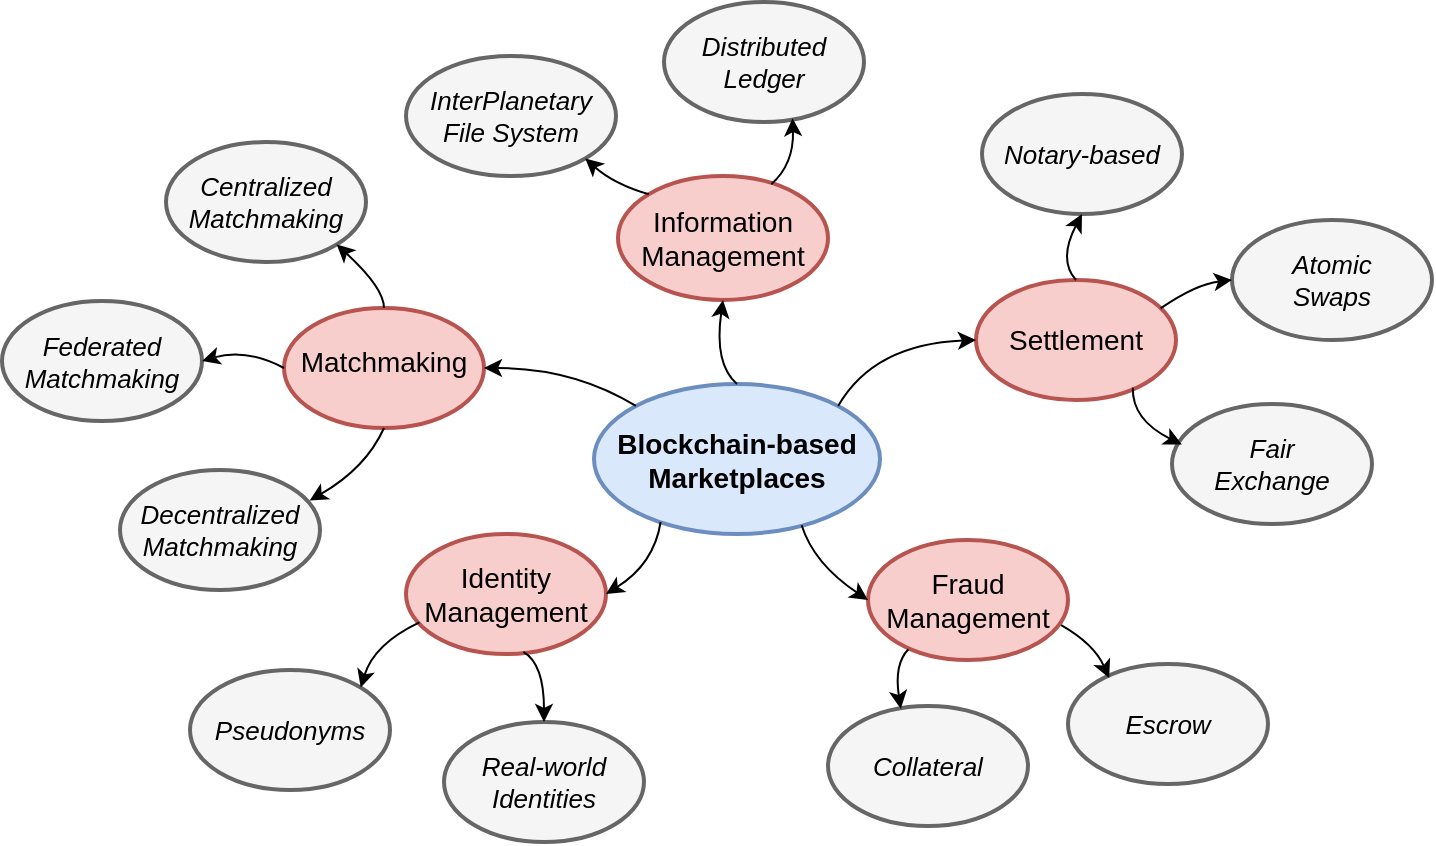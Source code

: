 <mxfile version="13.6.0" type="device"><diagram id="Nb0UJic_zVMFBNj9JYfU" name="Page-1"><mxGraphModel dx="1722" dy="983" grid="1" gridSize="10" guides="1" tooltips="1" connect="1" arrows="1" fold="1" page="1" pageScale="1" pageWidth="827" pageHeight="1169" math="0" shadow="0"><root><mxCell id="0"/><mxCell id="1" parent="0"/><mxCell id="RnnyNMMiugjP9PfToUdR-1" value="Blockchain-based&lt;br style=&quot;font-size: 14px&quot;&gt;Marketplaces" style="ellipse;whiteSpace=wrap;html=1;strokeWidth=2;fillColor=#dae8fc;strokeColor=#6c8ebf;fontStyle=1;fontSize=14;" parent="1" vertex="1"><mxGeometry x="420" y="260" width="143" height="75" as="geometry"/></mxCell><mxCell id="RnnyNMMiugjP9PfToUdR-2" value="Matchmaking" style="ellipse;whiteSpace=wrap;html=1;strokeWidth=2;fontStyle=0;fillColor=#f8cecc;strokeColor=#b85450;fontSize=14;spacingTop=-7;" parent="1" vertex="1"><mxGeometry x="265" y="222" width="100" height="60" as="geometry"/></mxCell><mxCell id="RnnyNMMiugjP9PfToUdR-9" value="Identity&lt;br&gt;Management" style="ellipse;whiteSpace=wrap;html=1;strokeWidth=2;fontStyle=0;fillColor=#f8cecc;strokeColor=#b85450;fontSize=14;" parent="1" vertex="1"><mxGeometry x="326" y="335" width="100" height="60" as="geometry"/></mxCell><mxCell id="RnnyNMMiugjP9PfToUdR-10" value="Settlement" style="ellipse;whiteSpace=wrap;html=1;strokeWidth=2;fontStyle=0;fillColor=#f8cecc;strokeColor=#b85450;fontSize=14;" parent="1" vertex="1"><mxGeometry x="611" y="208" width="100" height="60" as="geometry"/></mxCell><mxCell id="RnnyNMMiugjP9PfToUdR-11" value="Fraud&lt;br&gt;Management" style="ellipse;whiteSpace=wrap;html=1;strokeWidth=2;fontStyle=0;fillColor=#f8cecc;strokeColor=#b85450;fontSize=14;" parent="1" vertex="1"><mxGeometry x="557" y="338" width="100" height="60" as="geometry"/></mxCell><mxCell id="RnnyNMMiugjP9PfToUdR-12" value="Decentralized&lt;br style=&quot;font-size: 13px;&quot;&gt;Matchmaking" style="ellipse;whiteSpace=wrap;html=1;strokeWidth=2;fontStyle=2;fillColor=#f5f5f5;strokeColor=#666666;fontColor=#000000;fontSize=13;" parent="1" vertex="1"><mxGeometry x="183" y="303" width="100" height="60" as="geometry"/></mxCell><mxCell id="RnnyNMMiugjP9PfToUdR-13" value="Federated&lt;br style=&quot;font-size: 13px;&quot;&gt;Matchmaking" style="ellipse;whiteSpace=wrap;html=1;strokeWidth=2;fontStyle=2;fillColor=#f5f5f5;strokeColor=#666666;fontColor=#000000;fontSize=13;" parent="1" vertex="1"><mxGeometry x="124" y="218.5" width="100" height="60" as="geometry"/></mxCell><mxCell id="RnnyNMMiugjP9PfToUdR-14" value="Centralized&lt;br style=&quot;font-size: 13px;&quot;&gt;Matchmaking" style="ellipse;whiteSpace=wrap;html=1;strokeWidth=2;fontStyle=2;fillColor=#f5f5f5;strokeColor=#666666;fontColor=#000000;fontSize=13;" parent="1" vertex="1"><mxGeometry x="206" y="139" width="100" height="60" as="geometry"/></mxCell><mxCell id="RnnyNMMiugjP9PfToUdR-18" value="Atomic&lt;br style=&quot;font-size: 13px;&quot;&gt;Swaps" style="ellipse;whiteSpace=wrap;html=1;strokeWidth=2;fontStyle=2;fillColor=#f5f5f5;strokeColor=#666666;fontColor=#000000;fontSize=13;" parent="1" vertex="1"><mxGeometry x="739" y="178" width="100" height="60" as="geometry"/></mxCell><mxCell id="RnnyNMMiugjP9PfToUdR-19" value="Fair&lt;br style=&quot;font-size: 13px;&quot;&gt;Exchange" style="ellipse;whiteSpace=wrap;html=1;strokeWidth=2;fontStyle=2;fillColor=#f5f5f5;strokeColor=#666666;fontColor=#000000;fontSize=13;" parent="1" vertex="1"><mxGeometry x="709" y="270" width="100" height="60" as="geometry"/></mxCell><mxCell id="RnnyNMMiugjP9PfToUdR-22" value="Notary-based" style="ellipse;whiteSpace=wrap;html=1;strokeWidth=2;fontStyle=2;fillColor=#f5f5f5;strokeColor=#666666;fontColor=#000000;fontSize=13;" parent="1" vertex="1"><mxGeometry x="614" y="115" width="100" height="60" as="geometry"/></mxCell><mxCell id="jwWOGtlvmaFQUedcoXoC-1" value="" style="endArrow=classic;html=1;fontSize=13;entryX=1;entryY=0.5;entryDx=0;entryDy=0;strokeWidth=1;curved=1;exitX=0;exitY=0;exitDx=0;exitDy=0;" parent="1" source="RnnyNMMiugjP9PfToUdR-1" target="RnnyNMMiugjP9PfToUdR-2" edge="1"><mxGeometry width="50" height="50" relative="1" as="geometry"><mxPoint x="450" y="230" as="sourcePoint"/><mxPoint x="450" y="220" as="targetPoint"/><Array as="points"><mxPoint x="410" y="252"/></Array></mxGeometry></mxCell><mxCell id="jwWOGtlvmaFQUedcoXoC-2" value="" style="endArrow=classic;html=1;strokeWidth=1;fontSize=13;exitX=1;exitY=0;exitDx=0;exitDy=0;entryX=0;entryY=0.5;entryDx=0;entryDy=0;curved=1;" parent="1" source="RnnyNMMiugjP9PfToUdR-1" target="RnnyNMMiugjP9PfToUdR-10" edge="1"><mxGeometry width="50" height="50" relative="1" as="geometry"><mxPoint x="570" y="330" as="sourcePoint"/><mxPoint x="620" y="280" as="targetPoint"/><Array as="points"><mxPoint x="560" y="240"/></Array></mxGeometry></mxCell><mxCell id="jwWOGtlvmaFQUedcoXoC-3" value="" style="endArrow=classic;html=1;strokeWidth=1;fontSize=13;exitX=0.233;exitY=0.92;exitDx=0;exitDy=0;entryX=1;entryY=0.5;entryDx=0;entryDy=0;curved=1;exitPerimeter=0;" parent="1" source="RnnyNMMiugjP9PfToUdR-1" target="RnnyNMMiugjP9PfToUdR-9" edge="1"><mxGeometry width="50" height="50" relative="1" as="geometry"><mxPoint x="440" y="460" as="sourcePoint"/><mxPoint x="490" y="410" as="targetPoint"/><Array as="points"><mxPoint x="450" y="350"/></Array></mxGeometry></mxCell><mxCell id="jwWOGtlvmaFQUedcoXoC-4" value="" style="endArrow=classic;html=1;strokeWidth=1;fontSize=13;entryX=0;entryY=0.5;entryDx=0;entryDy=0;curved=1;exitX=0.726;exitY=0.942;exitDx=0;exitDy=0;exitPerimeter=0;" parent="1" source="RnnyNMMiugjP9PfToUdR-1" target="RnnyNMMiugjP9PfToUdR-11" edge="1"><mxGeometry width="50" height="50" relative="1" as="geometry"><mxPoint x="500" y="360" as="sourcePoint"/><mxPoint x="600" y="460" as="targetPoint"/><Array as="points"><mxPoint x="530" y="350"/></Array></mxGeometry></mxCell><mxCell id="jwWOGtlvmaFQUedcoXoC-5" value="" style="endArrow=classic;html=1;strokeWidth=1;fontSize=13;exitX=0.5;exitY=0;exitDx=0;exitDy=0;entryX=0.5;entryY=1;entryDx=0;entryDy=0;curved=1;" parent="1" source="RnnyNMMiugjP9PfToUdR-10" target="RnnyNMMiugjP9PfToUdR-22" edge="1"><mxGeometry width="50" height="50" relative="1" as="geometry"><mxPoint x="471" y="158" as="sourcePoint"/><mxPoint x="521" y="108" as="targetPoint"/><Array as="points"><mxPoint x="652" y="198"/></Array></mxGeometry></mxCell><mxCell id="jwWOGtlvmaFQUedcoXoC-7" value="" style="endArrow=classic;html=1;strokeWidth=1;fontSize=13;entryX=0;entryY=0.5;entryDx=0;entryDy=0;exitX=0.923;exitY=0.236;exitDx=0;exitDy=0;curved=1;exitPerimeter=0;" parent="1" source="RnnyNMMiugjP9PfToUdR-10" target="RnnyNMMiugjP9PfToUdR-18" edge="1"><mxGeometry width="50" height="50" relative="1" as="geometry"><mxPoint x="481" y="118" as="sourcePoint"/><mxPoint x="531" y="68" as="targetPoint"/><Array as="points"><mxPoint x="721" y="210"/></Array></mxGeometry></mxCell><mxCell id="jwWOGtlvmaFQUedcoXoC-8" value="" style="endArrow=classic;html=1;strokeWidth=1;fontSize=13;exitX=0.784;exitY=0.897;exitDx=0;exitDy=0;entryX=0.049;entryY=0.337;entryDx=0;entryDy=0;curved=1;exitPerimeter=0;entryPerimeter=0;" parent="1" source="RnnyNMMiugjP9PfToUdR-10" target="RnnyNMMiugjP9PfToUdR-19" edge="1"><mxGeometry width="50" height="50" relative="1" as="geometry"><mxPoint x="751" y="418" as="sourcePoint"/><mxPoint x="801" y="368" as="targetPoint"/><Array as="points"><mxPoint x="689" y="278"/></Array></mxGeometry></mxCell><mxCell id="jwWOGtlvmaFQUedcoXoC-9" value="" style="endArrow=classic;html=1;strokeWidth=1;fontSize=13;entryX=1;entryY=1;entryDx=0;entryDy=0;exitX=0.5;exitY=0;exitDx=0;exitDy=0;curved=1;" parent="1" source="RnnyNMMiugjP9PfToUdR-2" target="RnnyNMMiugjP9PfToUdR-14" edge="1"><mxGeometry width="50" height="50" relative="1" as="geometry"><mxPoint x="376" y="212" as="sourcePoint"/><mxPoint x="426" y="162" as="targetPoint"/><Array as="points"><mxPoint x="315" y="212"/></Array></mxGeometry></mxCell><mxCell id="jwWOGtlvmaFQUedcoXoC-10" value="" style="endArrow=classic;html=1;strokeWidth=1;fontSize=13;exitX=0;exitY=0.5;exitDx=0;exitDy=0;entryX=1;entryY=0.5;entryDx=0;entryDy=0;curved=1;" parent="1" source="RnnyNMMiugjP9PfToUdR-2" target="RnnyNMMiugjP9PfToUdR-13" edge="1"><mxGeometry width="50" height="50" relative="1" as="geometry"><mxPoint x="116" y="382" as="sourcePoint"/><mxPoint x="166" y="332" as="targetPoint"/><Array as="points"><mxPoint x="246" y="242"/></Array></mxGeometry></mxCell><mxCell id="jwWOGtlvmaFQUedcoXoC-11" value="" style="endArrow=classic;html=1;strokeWidth=1;fontSize=13;exitX=0.5;exitY=1;exitDx=0;exitDy=0;entryX=0.948;entryY=0.255;entryDx=0;entryDy=0;curved=1;entryPerimeter=0;" parent="1" source="RnnyNMMiugjP9PfToUdR-2" target="RnnyNMMiugjP9PfToUdR-12" edge="1"><mxGeometry width="50" height="50" relative="1" as="geometry"><mxPoint x="146" y="432" as="sourcePoint"/><mxPoint x="196" y="382" as="targetPoint"/><Array as="points"><mxPoint x="306" y="302"/></Array></mxGeometry></mxCell><mxCell id="q30LQ6y2VLx8GU2Z-uhl-1" value="Information&lt;br&gt;Management" style="ellipse;whiteSpace=wrap;html=1;strokeWidth=2;fontStyle=0;fillColor=#f8cecc;strokeColor=#b85450;fontSize=14;" parent="1" vertex="1"><mxGeometry x="432" y="156" width="105" height="62" as="geometry"/></mxCell><mxCell id="q30LQ6y2VLx8GU2Z-uhl-2" value="InterPlanetary&lt;br&gt;File System" style="ellipse;whiteSpace=wrap;html=1;strokeWidth=2;fontStyle=2;fillColor=#f5f5f5;strokeColor=#666666;fontColor=#000000;fontSize=13;" parent="1" vertex="1"><mxGeometry x="326" y="96" width="105" height="60" as="geometry"/></mxCell><mxCell id="q30LQ6y2VLx8GU2Z-uhl-4" value="" style="endArrow=classic;html=1;strokeWidth=1;fontSize=13;entryX=0.5;entryY=1;entryDx=0;entryDy=0;curved=1;exitX=0.5;exitY=0;exitDx=0;exitDy=0;" parent="1" source="RnnyNMMiugjP9PfToUdR-1" target="q30LQ6y2VLx8GU2Z-uhl-1" edge="1"><mxGeometry width="50" height="50" relative="1" as="geometry"><mxPoint x="460" y="450" as="sourcePoint"/><mxPoint x="540" y="444.35" as="targetPoint"/><Array as="points"><mxPoint x="480" y="250"/></Array></mxGeometry></mxCell><mxCell id="q30LQ6y2VLx8GU2Z-uhl-5" value="Escrow" style="ellipse;whiteSpace=wrap;html=1;strokeWidth=2;fontStyle=2;fillColor=#f5f5f5;strokeColor=#666666;fontColor=#000000;fontSize=13;" parent="1" vertex="1"><mxGeometry x="657" y="400" width="100" height="60" as="geometry"/></mxCell><mxCell id="q30LQ6y2VLx8GU2Z-uhl-7" value="Collateral" style="ellipse;whiteSpace=wrap;html=1;strokeWidth=2;fontStyle=2;fillColor=#f5f5f5;strokeColor=#666666;fontColor=#000000;fontSize=13;" parent="1" vertex="1"><mxGeometry x="537" y="421" width="100" height="60" as="geometry"/></mxCell><mxCell id="q30LQ6y2VLx8GU2Z-uhl-9" value="" style="endArrow=classic;html=1;strokeWidth=1;fontSize=13;entryX=1;entryY=1;entryDx=0;entryDy=0;exitX=0;exitY=0;exitDx=0;exitDy=0;curved=1;" parent="1" source="q30LQ6y2VLx8GU2Z-uhl-1" target="q30LQ6y2VLx8GU2Z-uhl-2" edge="1"><mxGeometry width="50" height="50" relative="1" as="geometry"><mxPoint x="413.64" y="187.79" as="sourcePoint"/><mxPoint x="389.995" y="156.003" as="targetPoint"/><Array as="points"><mxPoint x="430" y="160"/></Array></mxGeometry></mxCell><mxCell id="q30LQ6y2VLx8GU2Z-uhl-12" value="" style="endArrow=classic;html=1;strokeWidth=1;fontSize=13;entryX=0.206;entryY=0.117;entryDx=0;entryDy=0;curved=1;exitX=0.966;exitY=0.71;exitDx=0;exitDy=0;exitPerimeter=0;entryPerimeter=0;" parent="1" source="RnnyNMMiugjP9PfToUdR-11" target="q30LQ6y2VLx8GU2Z-uhl-5" edge="1"><mxGeometry width="50" height="50" relative="1" as="geometry"><mxPoint x="672" y="380" as="sourcePoint"/><mxPoint x="723.59" y="398" as="targetPoint"/><Array as="points"><mxPoint x="670" y="390"/></Array></mxGeometry></mxCell><mxCell id="q30LQ6y2VLx8GU2Z-uhl-14" value="" style="endArrow=classic;html=1;strokeWidth=1;fontSize=13;entryX=0.364;entryY=0.023;entryDx=0;entryDy=0;curved=1;exitX=0.202;exitY=0.91;exitDx=0;exitDy=0;entryPerimeter=0;exitPerimeter=0;" parent="1" source="RnnyNMMiugjP9PfToUdR-11" target="q30LQ6y2VLx8GU2Z-uhl-7" edge="1"><mxGeometry width="50" height="50" relative="1" as="geometry"><mxPoint x="498.818" y="382.65" as="sourcePoint"/><mxPoint x="532" y="420" as="targetPoint"/><Array as="points"><mxPoint x="570" y="400"/></Array></mxGeometry></mxCell><mxCell id="3Jc474xoS27l9dwVg_Jt-1" value="Distributed&lt;br&gt;Ledger" style="ellipse;whiteSpace=wrap;html=1;strokeWidth=2;fontStyle=2;fillColor=#f5f5f5;strokeColor=#666666;fontColor=#000000;fontSize=13;" parent="1" vertex="1"><mxGeometry x="455" y="69" width="100" height="60" as="geometry"/></mxCell><mxCell id="3Jc474xoS27l9dwVg_Jt-2" value="" style="endArrow=classic;html=1;exitX=0.73;exitY=0.067;exitDx=0;exitDy=0;exitPerimeter=0;curved=1;entryX=0.643;entryY=0.968;entryDx=0;entryDy=0;entryPerimeter=0;" parent="1" source="q30LQ6y2VLx8GU2Z-uhl-1" target="3Jc474xoS27l9dwVg_Jt-1" edge="1"><mxGeometry width="50" height="50" relative="1" as="geometry"><mxPoint x="950" y="150" as="sourcePoint"/><mxPoint x="1000" y="100" as="targetPoint"/><Array as="points"><mxPoint x="520" y="150"/></Array></mxGeometry></mxCell><mxCell id="IZb_elJeOujXjoLiGpVZ-1" value="Pseudonyms" style="ellipse;whiteSpace=wrap;html=1;strokeWidth=2;fontStyle=2;fillColor=#f5f5f5;strokeColor=#666666;fontColor=#000000;fontSize=13;" parent="1" vertex="1"><mxGeometry x="218" y="403" width="100" height="60" as="geometry"/></mxCell><mxCell id="IZb_elJeOujXjoLiGpVZ-2" value="Real-world&lt;br&gt;Identities" style="ellipse;whiteSpace=wrap;html=1;strokeWidth=2;fontStyle=2;fillColor=#f5f5f5;strokeColor=#666666;fontColor=#000000;fontSize=13;" parent="1" vertex="1"><mxGeometry x="345" y="429" width="100" height="60" as="geometry"/></mxCell><mxCell id="IZb_elJeOujXjoLiGpVZ-3" value="" style="endArrow=classic;html=1;exitX=0.587;exitY=0.983;exitDx=0;exitDy=0;entryX=0.5;entryY=0;entryDx=0;entryDy=0;exitPerimeter=0;curved=1;" parent="1" source="RnnyNMMiugjP9PfToUdR-9" target="IZb_elJeOujXjoLiGpVZ-2" edge="1"><mxGeometry width="50" height="50" relative="1" as="geometry"><mxPoint x="430" y="560" as="sourcePoint"/><mxPoint x="480" y="510" as="targetPoint"/><Array as="points"><mxPoint x="395" y="400"/></Array></mxGeometry></mxCell><mxCell id="IZb_elJeOujXjoLiGpVZ-4" value="" style="endArrow=classic;html=1;exitX=0.067;exitY=0.736;exitDx=0;exitDy=0;entryX=1;entryY=0;entryDx=0;entryDy=0;exitPerimeter=0;curved=1;" parent="1" source="RnnyNMMiugjP9PfToUdR-9" target="IZb_elJeOujXjoLiGpVZ-1" edge="1"><mxGeometry width="50" height="50" relative="1" as="geometry"><mxPoint x="280" y="540" as="sourcePoint"/><mxPoint x="330" y="490" as="targetPoint"/><Array as="points"><mxPoint x="310" y="390"/></Array></mxGeometry></mxCell></root></mxGraphModel></diagram></mxfile>